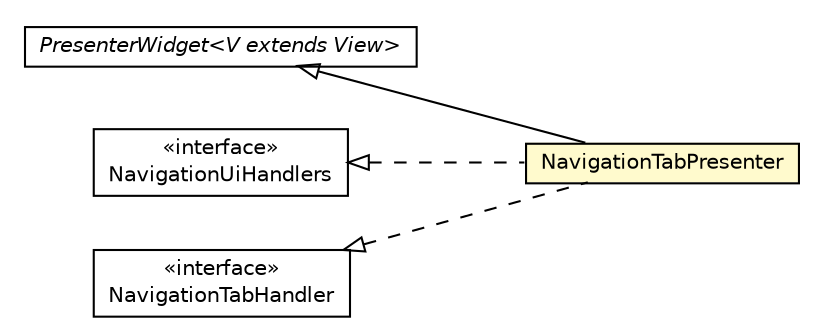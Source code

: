 #!/usr/local/bin/dot
#
# Class diagram 
# Generated by UMLGraph version R5_6-24-gf6e263 (http://www.umlgraph.org/)
#

digraph G {
	edge [fontname="Helvetica",fontsize=10,labelfontname="Helvetica",labelfontsize=10];
	node [fontname="Helvetica",fontsize=10,shape=plaintext];
	nodesep=0.25;
	ranksep=0.5;
	rankdir=LR;
	// com.gwtplatform.mvp.client.PresenterWidget<V extends com.gwtplatform.mvp.client.View>
	c266092 [label=<<table title="com.gwtplatform.mvp.client.PresenterWidget" border="0" cellborder="1" cellspacing="0" cellpadding="2" port="p" href="../../../../../../mvp/client/PresenterWidget.html">
		<tr><td><table border="0" cellspacing="0" cellpadding="1">
<tr><td align="center" balign="center"><font face="Helvetica-Oblique"> PresenterWidget&lt;V extends View&gt; </font></td></tr>
		</table></td></tr>
		</table>>, URL="../../../../../../mvp/client/PresenterWidget.html", fontname="Helvetica", fontcolor="black", fontsize=10.0];
	// com.gwtplatform.carstore.client.application.cars.car.navigation.NavigationUiHandlers
	c266344 [label=<<table title="com.gwtplatform.carstore.client.application.cars.car.navigation.NavigationUiHandlers" border="0" cellborder="1" cellspacing="0" cellpadding="2" port="p" href="./NavigationUiHandlers.html">
		<tr><td><table border="0" cellspacing="0" cellpadding="1">
<tr><td align="center" balign="center"> &#171;interface&#187; </td></tr>
<tr><td align="center" balign="center"> NavigationUiHandlers </td></tr>
		</table></td></tr>
		</table>>, URL="./NavigationUiHandlers.html", fontname="Helvetica", fontcolor="black", fontsize=10.0];
	// com.gwtplatform.carstore.client.application.cars.car.navigation.NavigationTabPresenter
	c266346 [label=<<table title="com.gwtplatform.carstore.client.application.cars.car.navigation.NavigationTabPresenter" border="0" cellborder="1" cellspacing="0" cellpadding="2" port="p" bgcolor="lemonChiffon" href="./NavigationTabPresenter.html">
		<tr><td><table border="0" cellspacing="0" cellpadding="1">
<tr><td align="center" balign="center"> NavigationTabPresenter </td></tr>
		</table></td></tr>
		</table>>, URL="./NavigationTabPresenter.html", fontname="Helvetica", fontcolor="black", fontsize=10.0];
	// com.gwtplatform.carstore.client.application.cars.car.navigation.NavigationTabEvent.NavigationTabHandler
	c266349 [label=<<table title="com.gwtplatform.carstore.client.application.cars.car.navigation.NavigationTabEvent.NavigationTabHandler" border="0" cellborder="1" cellspacing="0" cellpadding="2" port="p" href="./NavigationTabEvent.NavigationTabHandler.html">
		<tr><td><table border="0" cellspacing="0" cellpadding="1">
<tr><td align="center" balign="center"> &#171;interface&#187; </td></tr>
<tr><td align="center" balign="center"> NavigationTabHandler </td></tr>
		</table></td></tr>
		</table>>, URL="./NavigationTabEvent.NavigationTabHandler.html", fontname="Helvetica", fontcolor="black", fontsize=10.0];
	//com.gwtplatform.carstore.client.application.cars.car.navigation.NavigationTabPresenter extends com.gwtplatform.mvp.client.PresenterWidget<com.gwtplatform.carstore.client.application.cars.car.navigation.NavigationTabPresenter.MyView>
	c266092:p -> c266346:p [dir=back,arrowtail=empty];
	//com.gwtplatform.carstore.client.application.cars.car.navigation.NavigationTabPresenter implements com.gwtplatform.carstore.client.application.cars.car.navigation.NavigationTabEvent.NavigationTabHandler
	c266349:p -> c266346:p [dir=back,arrowtail=empty,style=dashed];
	//com.gwtplatform.carstore.client.application.cars.car.navigation.NavigationTabPresenter implements com.gwtplatform.carstore.client.application.cars.car.navigation.NavigationUiHandlers
	c266344:p -> c266346:p [dir=back,arrowtail=empty,style=dashed];
}

